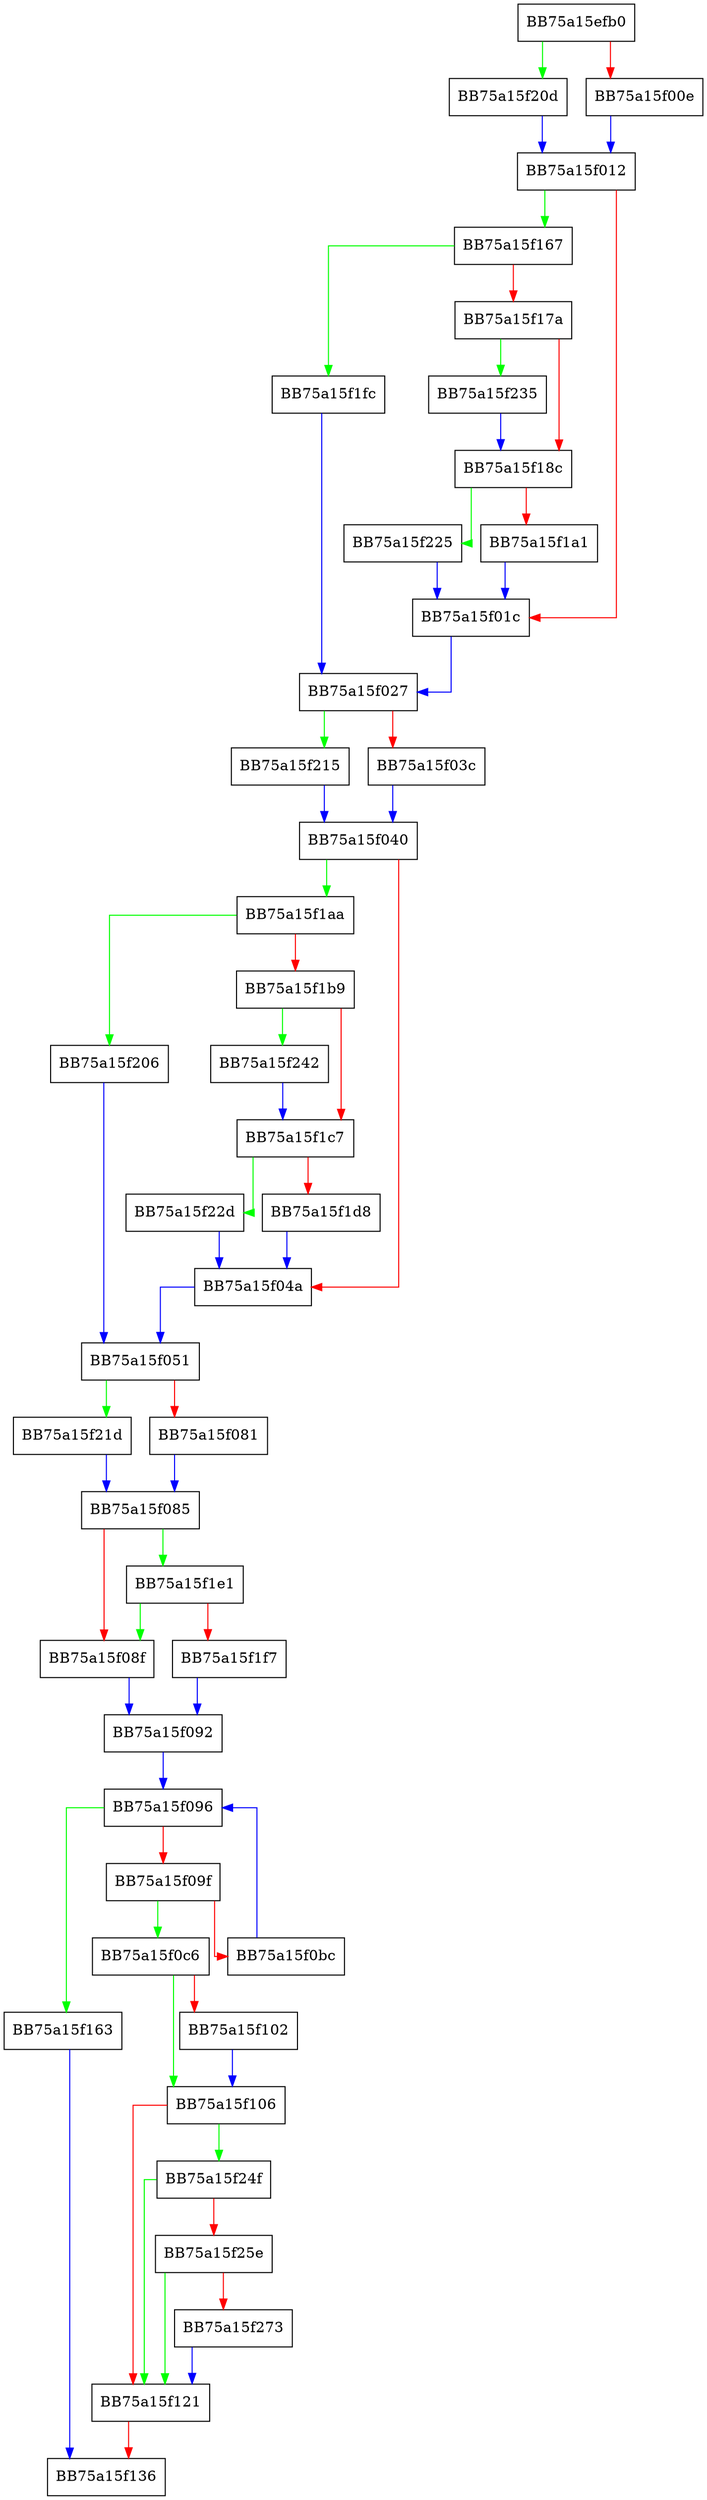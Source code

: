 digraph gmatch_aux {
  node [shape="box"];
  graph [splines=ortho];
  BB75a15efb0 -> BB75a15f20d [color="green"];
  BB75a15efb0 -> BB75a15f00e [color="red"];
  BB75a15f00e -> BB75a15f012 [color="blue"];
  BB75a15f012 -> BB75a15f167 [color="green"];
  BB75a15f012 -> BB75a15f01c [color="red"];
  BB75a15f01c -> BB75a15f027 [color="blue"];
  BB75a15f027 -> BB75a15f215 [color="green"];
  BB75a15f027 -> BB75a15f03c [color="red"];
  BB75a15f03c -> BB75a15f040 [color="blue"];
  BB75a15f040 -> BB75a15f1aa [color="green"];
  BB75a15f040 -> BB75a15f04a [color="red"];
  BB75a15f04a -> BB75a15f051 [color="blue"];
  BB75a15f051 -> BB75a15f21d [color="green"];
  BB75a15f051 -> BB75a15f081 [color="red"];
  BB75a15f081 -> BB75a15f085 [color="blue"];
  BB75a15f085 -> BB75a15f1e1 [color="green"];
  BB75a15f085 -> BB75a15f08f [color="red"];
  BB75a15f08f -> BB75a15f092 [color="blue"];
  BB75a15f092 -> BB75a15f096 [color="blue"];
  BB75a15f096 -> BB75a15f163 [color="green"];
  BB75a15f096 -> BB75a15f09f [color="red"];
  BB75a15f09f -> BB75a15f0c6 [color="green"];
  BB75a15f09f -> BB75a15f0bc [color="red"];
  BB75a15f0bc -> BB75a15f096 [color="blue"];
  BB75a15f0c6 -> BB75a15f106 [color="green"];
  BB75a15f0c6 -> BB75a15f102 [color="red"];
  BB75a15f102 -> BB75a15f106 [color="blue"];
  BB75a15f106 -> BB75a15f24f [color="green"];
  BB75a15f106 -> BB75a15f121 [color="red"];
  BB75a15f121 -> BB75a15f136 [color="red"];
  BB75a15f163 -> BB75a15f136 [color="blue"];
  BB75a15f167 -> BB75a15f1fc [color="green"];
  BB75a15f167 -> BB75a15f17a [color="red"];
  BB75a15f17a -> BB75a15f235 [color="green"];
  BB75a15f17a -> BB75a15f18c [color="red"];
  BB75a15f18c -> BB75a15f225 [color="green"];
  BB75a15f18c -> BB75a15f1a1 [color="red"];
  BB75a15f1a1 -> BB75a15f01c [color="blue"];
  BB75a15f1aa -> BB75a15f206 [color="green"];
  BB75a15f1aa -> BB75a15f1b9 [color="red"];
  BB75a15f1b9 -> BB75a15f242 [color="green"];
  BB75a15f1b9 -> BB75a15f1c7 [color="red"];
  BB75a15f1c7 -> BB75a15f22d [color="green"];
  BB75a15f1c7 -> BB75a15f1d8 [color="red"];
  BB75a15f1d8 -> BB75a15f04a [color="blue"];
  BB75a15f1e1 -> BB75a15f08f [color="green"];
  BB75a15f1e1 -> BB75a15f1f7 [color="red"];
  BB75a15f1f7 -> BB75a15f092 [color="blue"];
  BB75a15f1fc -> BB75a15f027 [color="blue"];
  BB75a15f206 -> BB75a15f051 [color="blue"];
  BB75a15f20d -> BB75a15f012 [color="blue"];
  BB75a15f215 -> BB75a15f040 [color="blue"];
  BB75a15f21d -> BB75a15f085 [color="blue"];
  BB75a15f225 -> BB75a15f01c [color="blue"];
  BB75a15f22d -> BB75a15f04a [color="blue"];
  BB75a15f235 -> BB75a15f18c [color="blue"];
  BB75a15f242 -> BB75a15f1c7 [color="blue"];
  BB75a15f24f -> BB75a15f121 [color="green"];
  BB75a15f24f -> BB75a15f25e [color="red"];
  BB75a15f25e -> BB75a15f121 [color="green"];
  BB75a15f25e -> BB75a15f273 [color="red"];
  BB75a15f273 -> BB75a15f121 [color="blue"];
}